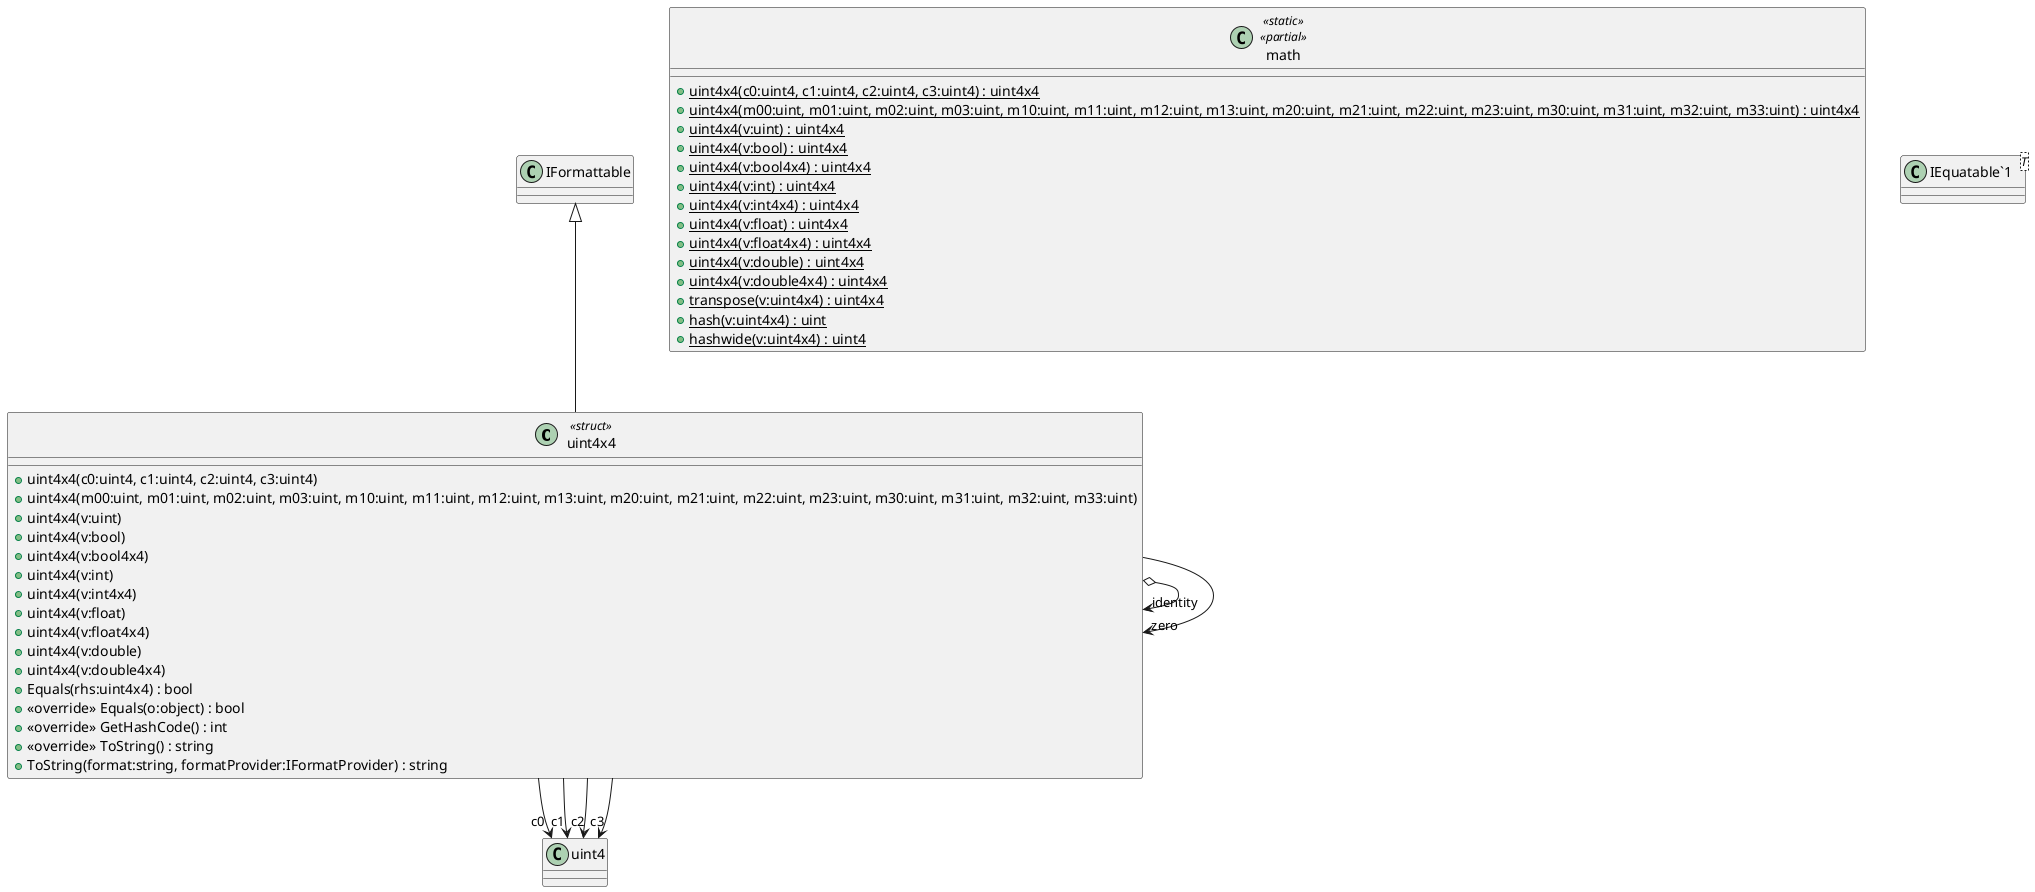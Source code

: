 @startuml
class uint4x4 <<struct>> {
    + uint4x4(c0:uint4, c1:uint4, c2:uint4, c3:uint4)
    + uint4x4(m00:uint, m01:uint, m02:uint, m03:uint, m10:uint, m11:uint, m12:uint, m13:uint, m20:uint, m21:uint, m22:uint, m23:uint, m30:uint, m31:uint, m32:uint, m33:uint)
    + uint4x4(v:uint)
    + uint4x4(v:bool)
    + uint4x4(v:bool4x4)
    + uint4x4(v:int)
    + uint4x4(v:int4x4)
    + uint4x4(v:float)
    + uint4x4(v:float4x4)
    + uint4x4(v:double)
    + uint4x4(v:double4x4)
    + Equals(rhs:uint4x4) : bool
    + <<override>> Equals(o:object) : bool
    + <<override>> GetHashCode() : int
    + <<override>> ToString() : string
    + ToString(format:string, formatProvider:IFormatProvider) : string
}
class math <<static>> <<partial>> {
    + {static} uint4x4(c0:uint4, c1:uint4, c2:uint4, c3:uint4) : uint4x4
    + {static} uint4x4(m00:uint, m01:uint, m02:uint, m03:uint, m10:uint, m11:uint, m12:uint, m13:uint, m20:uint, m21:uint, m22:uint, m23:uint, m30:uint, m31:uint, m32:uint, m33:uint) : uint4x4
    + {static} uint4x4(v:uint) : uint4x4
    + {static} uint4x4(v:bool) : uint4x4
    + {static} uint4x4(v:bool4x4) : uint4x4
    + {static} uint4x4(v:int) : uint4x4
    + {static} uint4x4(v:int4x4) : uint4x4
    + {static} uint4x4(v:float) : uint4x4
    + {static} uint4x4(v:float4x4) : uint4x4
    + {static} uint4x4(v:double) : uint4x4
    + {static} uint4x4(v:double4x4) : uint4x4
    + {static} transpose(v:uint4x4) : uint4x4
    + {static} hash(v:uint4x4) : uint
    + {static} hashwide(v:uint4x4) : uint4
}
class "IEquatable`1"<T> {
}
IFormattable <|-- uint4x4
uint4x4 --> "c0" uint4
uint4x4 --> "c1" uint4
uint4x4 --> "c2" uint4
uint4x4 --> "c3" uint4
uint4x4 o-> "identity" uint4x4
uint4x4 --> "zero" uint4x4
@enduml
